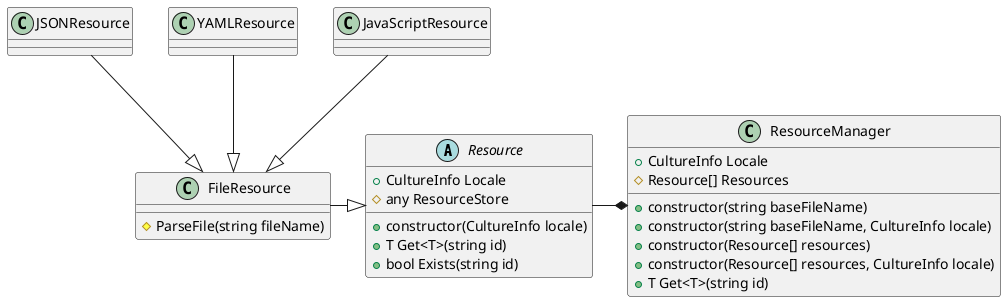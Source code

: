 @startuml ResourceManager.js
abstract Resource
{
    + constructor(CultureInfo locale)
    + CultureInfo Locale
    # any ResourceStore

    + T Get<T>(string id)
    + bool Exists(string id)
}

class ResourceManager
{
    + constructor(string baseFileName)
    + constructor(string baseFileName, CultureInfo locale)
    + constructor(Resource[] resources)
    + constructor(Resource[] resources, CultureInfo locale)
    + CultureInfo Locale
    # Resource[] Resources

    + T Get<T>(string id)
}

Resource -* ResourceManager

class FileResource
{
    # ParseFile(string fileName)
}

FileResource -|> Resource

class JSONResource
{
}

class YAMLResource
{
}

class JavaScriptResource
{
}

JSONResource --|> FileResource
YAMLResource --|> FileResource
JavaScriptResource --|> FileResource
@enduml